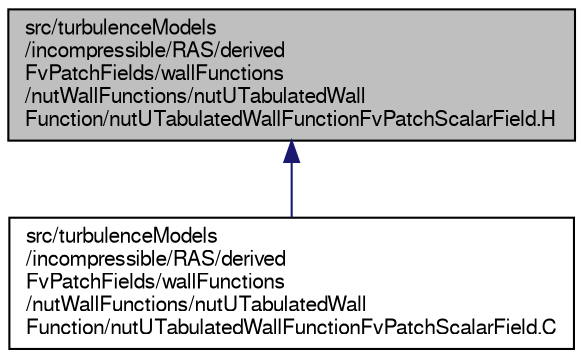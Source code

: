 digraph "src/turbulenceModels/incompressible/RAS/derivedFvPatchFields/wallFunctions/nutWallFunctions/nutUTabulatedWallFunction/nutUTabulatedWallFunctionFvPatchScalarField.H"
{
  bgcolor="transparent";
  edge [fontname="FreeSans",fontsize="10",labelfontname="FreeSans",labelfontsize="10"];
  node [fontname="FreeSans",fontsize="10",shape=record];
  Node78 [label="src/turbulenceModels\l/incompressible/RAS/derived\lFvPatchFields/wallFunctions\l/nutWallFunctions/nutUTabulatedWall\lFunction/nutUTabulatedWallFunctionFvPatchScalarField.H",height=0.2,width=0.4,color="black", fillcolor="grey75", style="filled", fontcolor="black"];
  Node78 -> Node79 [dir="back",color="midnightblue",fontsize="10",style="solid",fontname="FreeSans"];
  Node79 [label="src/turbulenceModels\l/incompressible/RAS/derived\lFvPatchFields/wallFunctions\l/nutWallFunctions/nutUTabulatedWall\lFunction/nutUTabulatedWallFunctionFvPatchScalarField.C",height=0.2,width=0.4,color="black",URL="$a40418.html"];
}
